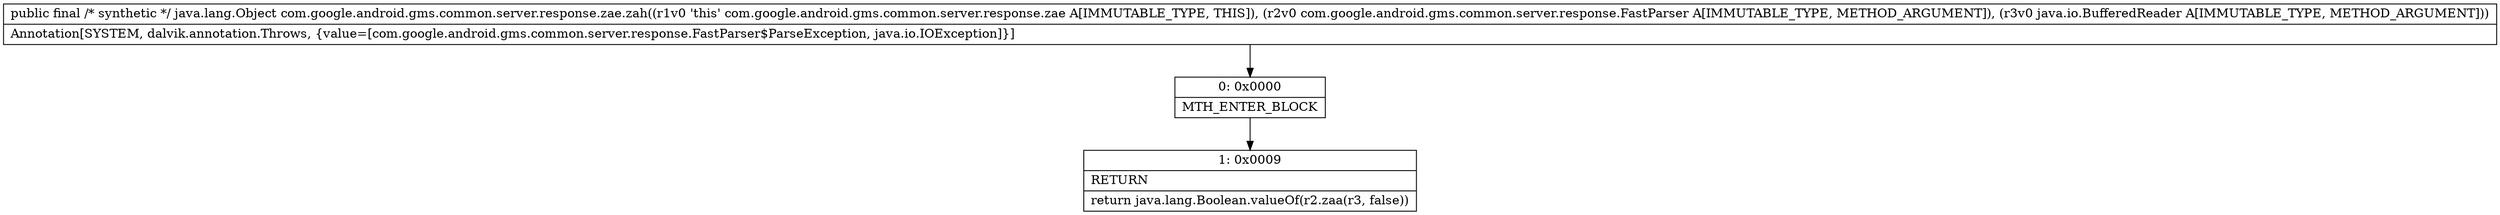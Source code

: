 digraph "CFG forcom.google.android.gms.common.server.response.zae.zah(Lcom\/google\/android\/gms\/common\/server\/response\/FastParser;Ljava\/io\/BufferedReader;)Ljava\/lang\/Object;" {
Node_0 [shape=record,label="{0\:\ 0x0000|MTH_ENTER_BLOCK\l}"];
Node_1 [shape=record,label="{1\:\ 0x0009|RETURN\l|return java.lang.Boolean.valueOf(r2.zaa(r3, false))\l}"];
MethodNode[shape=record,label="{public final \/* synthetic *\/ java.lang.Object com.google.android.gms.common.server.response.zae.zah((r1v0 'this' com.google.android.gms.common.server.response.zae A[IMMUTABLE_TYPE, THIS]), (r2v0 com.google.android.gms.common.server.response.FastParser A[IMMUTABLE_TYPE, METHOD_ARGUMENT]), (r3v0 java.io.BufferedReader A[IMMUTABLE_TYPE, METHOD_ARGUMENT]))  | Annotation[SYSTEM, dalvik.annotation.Throws, \{value=[com.google.android.gms.common.server.response.FastParser$ParseException, java.io.IOException]\}]\l}"];
MethodNode -> Node_0;
Node_0 -> Node_1;
}

